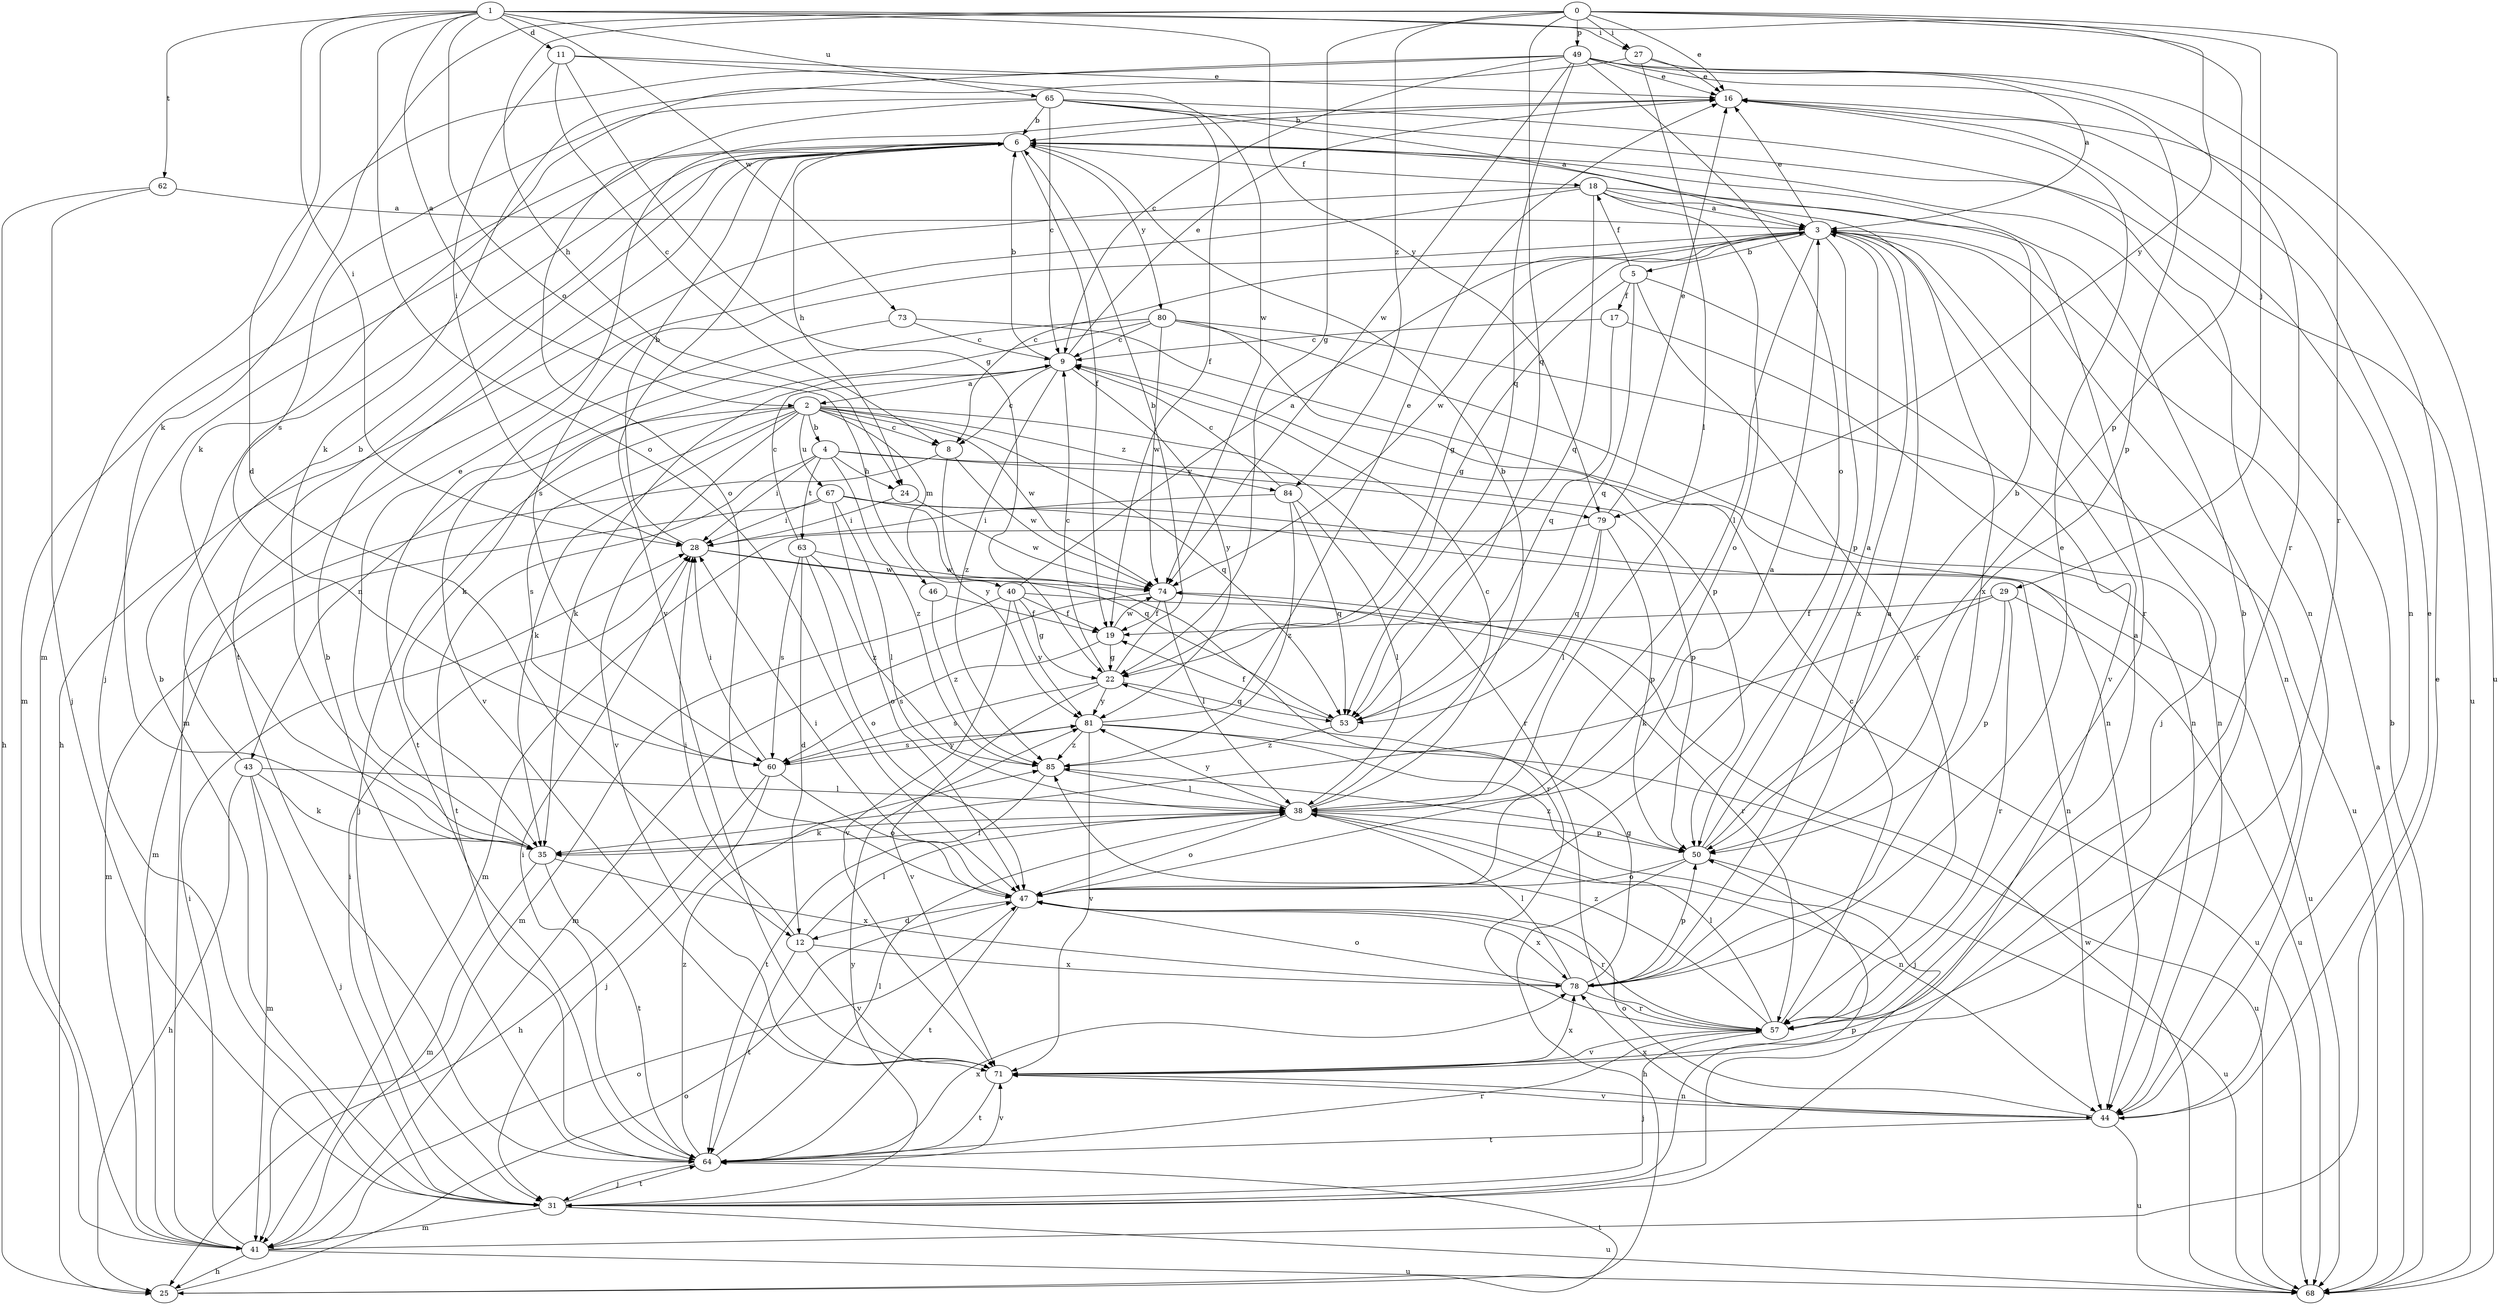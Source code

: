 strict digraph  {
0;
1;
2;
3;
4;
5;
6;
8;
9;
11;
12;
16;
17;
18;
19;
22;
24;
25;
27;
28;
29;
31;
35;
38;
40;
41;
43;
44;
46;
47;
49;
50;
53;
57;
60;
62;
63;
64;
65;
67;
68;
71;
73;
74;
78;
79;
80;
81;
84;
85;
0 -> 16  [label=e];
0 -> 22  [label=g];
0 -> 24  [label=h];
0 -> 27  [label=i];
0 -> 29  [label=j];
0 -> 35  [label=k];
0 -> 49  [label=p];
0 -> 53  [label=q];
0 -> 57  [label=r];
0 -> 79  [label=y];
0 -> 84  [label=z];
1 -> 2  [label=a];
1 -> 11  [label=d];
1 -> 12  [label=d];
1 -> 27  [label=i];
1 -> 28  [label=i];
1 -> 46  [label=o];
1 -> 47  [label=o];
1 -> 50  [label=p];
1 -> 62  [label=t];
1 -> 65  [label=u];
1 -> 73  [label=w];
1 -> 79  [label=y];
2 -> 4  [label=b];
2 -> 8  [label=c];
2 -> 31  [label=j];
2 -> 35  [label=k];
2 -> 40  [label=m];
2 -> 43  [label=n];
2 -> 53  [label=q];
2 -> 57  [label=r];
2 -> 60  [label=s];
2 -> 67  [label=u];
2 -> 71  [label=v];
2 -> 74  [label=w];
2 -> 84  [label=z];
3 -> 5  [label=b];
3 -> 8  [label=c];
3 -> 16  [label=e];
3 -> 22  [label=g];
3 -> 31  [label=j];
3 -> 38  [label=l];
3 -> 44  [label=n];
3 -> 50  [label=p];
3 -> 60  [label=s];
3 -> 74  [label=w];
3 -> 78  [label=x];
4 -> 24  [label=h];
4 -> 28  [label=i];
4 -> 50  [label=p];
4 -> 63  [label=t];
4 -> 64  [label=t];
4 -> 79  [label=y];
4 -> 85  [label=z];
5 -> 17  [label=f];
5 -> 18  [label=f];
5 -> 22  [label=g];
5 -> 53  [label=q];
5 -> 57  [label=r];
5 -> 71  [label=v];
6 -> 18  [label=f];
6 -> 19  [label=f];
6 -> 24  [label=h];
6 -> 31  [label=j];
6 -> 41  [label=m];
6 -> 64  [label=t];
6 -> 71  [label=v];
6 -> 80  [label=y];
8 -> 41  [label=m];
8 -> 74  [label=w];
8 -> 81  [label=y];
9 -> 2  [label=a];
9 -> 6  [label=b];
9 -> 8  [label=c];
9 -> 16  [label=e];
9 -> 35  [label=k];
9 -> 81  [label=y];
9 -> 85  [label=z];
11 -> 8  [label=c];
11 -> 16  [label=e];
11 -> 22  [label=g];
11 -> 28  [label=i];
11 -> 74  [label=w];
12 -> 28  [label=i];
12 -> 38  [label=l];
12 -> 64  [label=t];
12 -> 71  [label=v];
12 -> 78  [label=x];
16 -> 6  [label=b];
16 -> 44  [label=n];
17 -> 9  [label=c];
17 -> 44  [label=n];
17 -> 53  [label=q];
18 -> 3  [label=a];
18 -> 25  [label=h];
18 -> 41  [label=m];
18 -> 47  [label=o];
18 -> 53  [label=q];
18 -> 57  [label=r];
18 -> 78  [label=x];
19 -> 22  [label=g];
19 -> 60  [label=s];
19 -> 74  [label=w];
22 -> 6  [label=b];
22 -> 9  [label=c];
22 -> 53  [label=q];
22 -> 60  [label=s];
22 -> 71  [label=v];
22 -> 81  [label=y];
24 -> 28  [label=i];
24 -> 74  [label=w];
25 -> 47  [label=o];
25 -> 64  [label=t];
27 -> 3  [label=a];
27 -> 16  [label=e];
27 -> 35  [label=k];
27 -> 38  [label=l];
28 -> 6  [label=b];
28 -> 57  [label=r];
28 -> 74  [label=w];
29 -> 19  [label=f];
29 -> 35  [label=k];
29 -> 50  [label=p];
29 -> 57  [label=r];
29 -> 68  [label=u];
31 -> 6  [label=b];
31 -> 28  [label=i];
31 -> 41  [label=m];
31 -> 50  [label=p];
31 -> 64  [label=t];
31 -> 68  [label=u];
31 -> 81  [label=y];
35 -> 16  [label=e];
35 -> 38  [label=l];
35 -> 41  [label=m];
35 -> 64  [label=t];
35 -> 78  [label=x];
38 -> 6  [label=b];
38 -> 9  [label=c];
38 -> 35  [label=k];
38 -> 44  [label=n];
38 -> 47  [label=o];
38 -> 50  [label=p];
38 -> 81  [label=y];
40 -> 3  [label=a];
40 -> 19  [label=f];
40 -> 22  [label=g];
40 -> 41  [label=m];
40 -> 68  [label=u];
40 -> 71  [label=v];
40 -> 81  [label=y];
41 -> 16  [label=e];
41 -> 25  [label=h];
41 -> 28  [label=i];
41 -> 47  [label=o];
41 -> 68  [label=u];
43 -> 6  [label=b];
43 -> 25  [label=h];
43 -> 31  [label=j];
43 -> 35  [label=k];
43 -> 38  [label=l];
43 -> 41  [label=m];
44 -> 16  [label=e];
44 -> 47  [label=o];
44 -> 64  [label=t];
44 -> 68  [label=u];
44 -> 71  [label=v];
44 -> 78  [label=x];
46 -> 19  [label=f];
46 -> 85  [label=z];
47 -> 3  [label=a];
47 -> 12  [label=d];
47 -> 28  [label=i];
47 -> 57  [label=r];
47 -> 64  [label=t];
47 -> 78  [label=x];
49 -> 9  [label=c];
49 -> 16  [label=e];
49 -> 35  [label=k];
49 -> 41  [label=m];
49 -> 47  [label=o];
49 -> 50  [label=p];
49 -> 53  [label=q];
49 -> 57  [label=r];
49 -> 68  [label=u];
49 -> 74  [label=w];
50 -> 3  [label=a];
50 -> 6  [label=b];
50 -> 25  [label=h];
50 -> 47  [label=o];
50 -> 68  [label=u];
50 -> 85  [label=z];
53 -> 19  [label=f];
53 -> 85  [label=z];
57 -> 3  [label=a];
57 -> 9  [label=c];
57 -> 31  [label=j];
57 -> 38  [label=l];
57 -> 71  [label=v];
57 -> 85  [label=z];
60 -> 25  [label=h];
60 -> 28  [label=i];
60 -> 31  [label=j];
60 -> 47  [label=o];
60 -> 81  [label=y];
62 -> 3  [label=a];
62 -> 25  [label=h];
62 -> 31  [label=j];
63 -> 9  [label=c];
63 -> 12  [label=d];
63 -> 47  [label=o];
63 -> 60  [label=s];
63 -> 74  [label=w];
63 -> 85  [label=z];
64 -> 6  [label=b];
64 -> 28  [label=i];
64 -> 31  [label=j];
64 -> 38  [label=l];
64 -> 57  [label=r];
64 -> 71  [label=v];
64 -> 78  [label=x];
64 -> 85  [label=z];
65 -> 3  [label=a];
65 -> 6  [label=b];
65 -> 9  [label=c];
65 -> 19  [label=f];
65 -> 44  [label=n];
65 -> 47  [label=o];
65 -> 60  [label=s];
65 -> 68  [label=u];
67 -> 28  [label=i];
67 -> 38  [label=l];
67 -> 41  [label=m];
67 -> 44  [label=n];
67 -> 47  [label=o];
67 -> 53  [label=q];
67 -> 68  [label=u];
68 -> 3  [label=a];
68 -> 6  [label=b];
68 -> 74  [label=w];
71 -> 6  [label=b];
71 -> 44  [label=n];
71 -> 64  [label=t];
71 -> 78  [label=x];
73 -> 9  [label=c];
73 -> 44  [label=n];
73 -> 71  [label=v];
74 -> 19  [label=f];
74 -> 38  [label=l];
74 -> 41  [label=m];
74 -> 57  [label=r];
78 -> 3  [label=a];
78 -> 16  [label=e];
78 -> 22  [label=g];
78 -> 38  [label=l];
78 -> 47  [label=o];
78 -> 50  [label=p];
78 -> 57  [label=r];
79 -> 16  [label=e];
79 -> 38  [label=l];
79 -> 41  [label=m];
79 -> 50  [label=p];
79 -> 53  [label=q];
80 -> 9  [label=c];
80 -> 35  [label=k];
80 -> 44  [label=n];
80 -> 50  [label=p];
80 -> 64  [label=t];
80 -> 68  [label=u];
80 -> 74  [label=w];
81 -> 16  [label=e];
81 -> 31  [label=j];
81 -> 60  [label=s];
81 -> 68  [label=u];
81 -> 71  [label=v];
81 -> 85  [label=z];
84 -> 9  [label=c];
84 -> 28  [label=i];
84 -> 38  [label=l];
84 -> 53  [label=q];
84 -> 85  [label=z];
85 -> 38  [label=l];
85 -> 64  [label=t];
}
